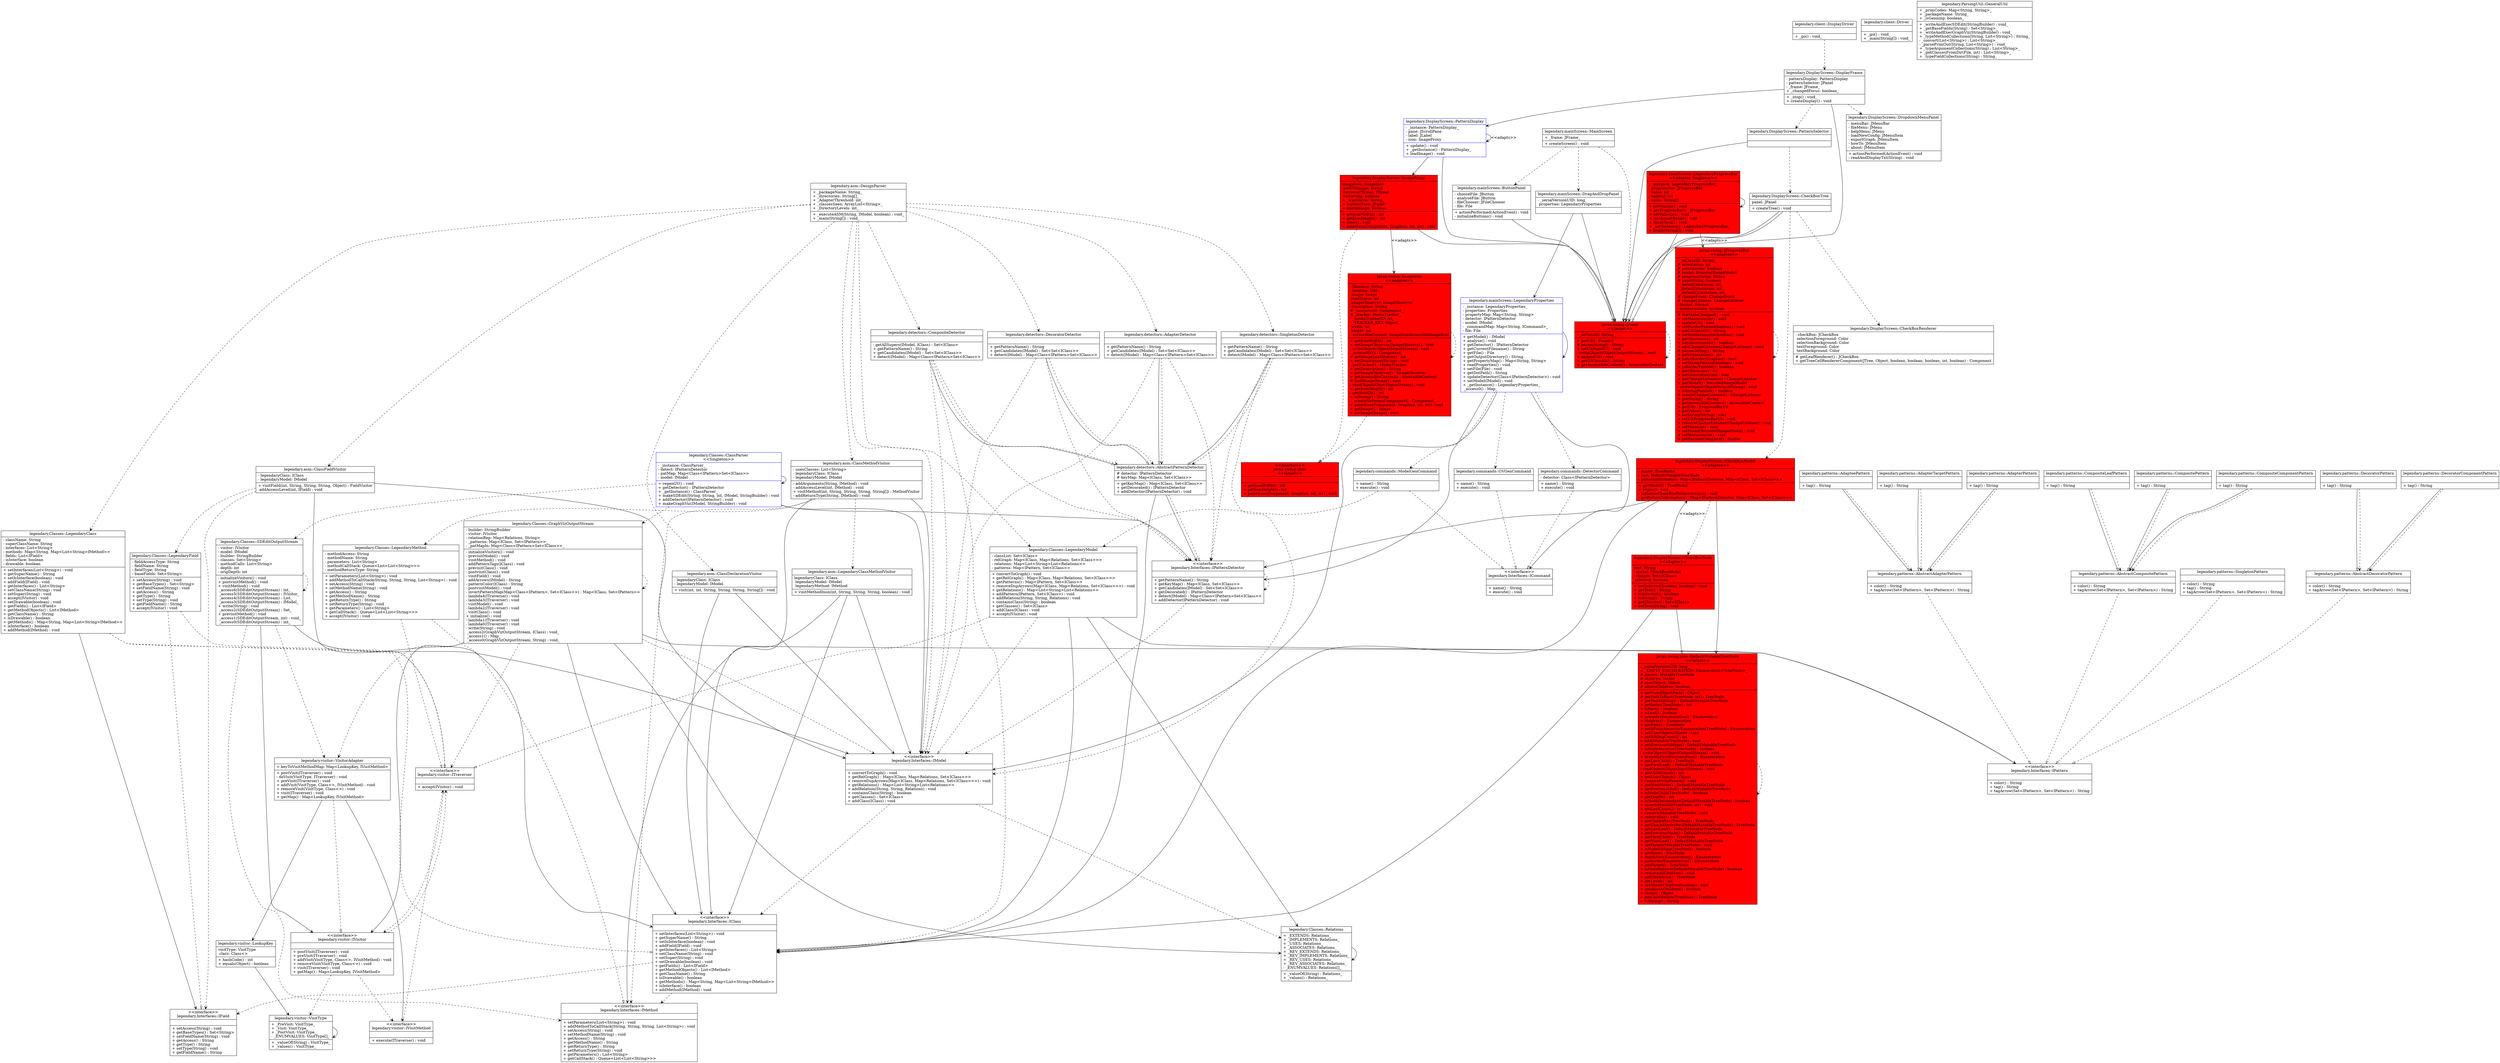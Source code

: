 digraph G{
	node [shape = "record"]
legendaryasmDesignParser [
	label = "{legendary.asm::DesignParser|
	+ _packageName: String_\l
	+ _directories: String[]_\l
	+ _AdapterThreshold: int_\l
	+ _classesSeen: ArrayList\<String\>_\l
	+ _DirectoryLevels: int_\l
	|
	+ _executeASM(String, IModel, boolean) : void_\l
	+ _main(String[]) : void_\l
	}"
	]
legendarypatternsAbstractDecoratorPattern [
	label = "{legendary.patterns::AbstractDecoratorPattern|
	|
	+ color() : String\l
	+ tagArrow(Set\<IPattern\>, Set\<IPattern\>) : String\l
	}"
	]
legendaryvisitorITraverser [
	label = "{\<\<interface\>\>\nlegendary.visitor::ITraverser|
	|
	+ accept(IVisitor) : void\l
	}"
	]
legendaryvisitorITraverser [
	label = "{\<\<interface\>\>\nlegendary.visitor::ITraverser|
	|
	+ accept(IVisitor) : void\l
	}"
	]
legendarydetectorsCompositeDetector [
	label = "{legendary.detectors::CompositeDetector|
	|
	- getAllSupers(IModel, IClass) : Set\<IClass\>\l
	+ getPatternName() : String\l
	+ getCandidates(IModel) : Set\<Set\<IClass\>\>\l
	+ detect(IModel) : Map\<Class\<IPattern\>Set\<IClass\>\>\l
	}"
	]
legendaryClassesLegendaryClass [
	label = "{legendary.Classes::LegendaryClass|
	- className: String\l
	- superClassName: String\l
	- interfaces: List\<String\>\l
	- methods: Map\<String, Map\<List\<String\>IMethod\>\>\l
	- fields: List\<IField\>\l
	- isInterface: boolean\l
	- drawable: boolean\l
	|
	+ setInterfaces(List\<String\>) : void\l
	+ getSuperName() : String\l
	+ setIsInterface(boolean) : void\l
	+ addField(IField) : void\l
	+ getInterfaces() : List\<String\>\l
	+ setClassName(String) : void\l
	+ setSuper(String) : void\l
	+ accept(IVisitor) : void\l
	+ setDrawable(boolean) : void\l
	+ getFields() : List\<IField\>\l
	+ getMethodObjects() : List\<IMethod\>\l
	+ getClassName() : String\l
	+ isDrawable() : boolean\l
	+ getMethods() : Map\<String, Map\<List\<String\>IMethod\>\>\l
	+ isInterface() : boolean\l
	+ addMethod(IMethod) : void\l
	}"
	]
legendaryvisitorIVisitor [
	label = "{\<\<interface\>\>\nlegendary.visitor::IVisitor|
	|
	+ postVisit(ITraverser) : void\l
	+ preVisit(ITraverser) : void\l
	+ addVisit(VisitType, Class\<\>, IVisitMethod) : void\l
	+ removeVisit(VisitType, Class\<\>) : void\l
	+ visit(ITraverser) : void\l
	+ getMap() : Map\<LookupKey, IVisitMethod\>\l
	}"
	]
legendaryvisitorITraverser [
	label = "{\<\<interface\>\>\nlegendary.visitor::ITraverser|
	|
	+ accept(IVisitor) : void\l
	}"
	]
legendarypatternsDecoratorPattern [
	label = "{legendary.patterns::DecoratorPattern|
	|
	+ tag() : String\l
	}"
	]
legendaryClassesGraphVizOutputStream [
	label = "{legendary.Classes::GraphVizOutputStream|
	- builder: StringBuilder\l
	- visitor: IVisitor\l
	- relationRep: Map\<Relations, String\>\l
	- _patterns: Map\<IClass, Set\<IPattern\>\>_\l
	- _patMapIn: Map\<Class\<IPattern\>Set\<IClass\>\>_\l
	|
	- initializeVisitors() : void\l
	- previsitModel() : void\l
	- visitMethod() : void\l
	- addPatternTags(IClass) : void\l
	- previsitClass() : void\l
	- postvisitClass() : void\l
	- visitField() : void\l
	- addArrows(IModel) : String\l
	- patternColor(IClass) : String\l
	- postvisitModel() : void\l
	- invertPatternMap(Map\<Class\<IPattern\>, Set\<IClass\>\>) : Map\<IClass, Set\<IPattern\>\>\l
	- lambda4(ITraverser) : void\l
	- lambda3(ITraverser) : void\l
	- visitModel() : void\l
	- lambda2(ITraverser) : void\l
	- visitClass() : void\l
	+ initialize() : void\l
	- lambda1(ITraverser) : void\l
	- lambda0(ITraverser) : void\l
	- write(String) : void\l
	 _access2(GraphVizOutputStream, IClass) : void_\l
	 _access1() : Map_\l
	 _access0(GraphVizOutputStream, String) : void_\l
	}"
	]
legendarypatternsAdapterTargetPattern [
	label = "{legendary.patterns::AdapterTargetPattern|
	|
	+ tag() : String\l
	}"
	]
legendaryInterfacesIMethod [
	label = "{\<\<interface\>\>\nlegendary.Interfaces::IMethod|
	|
	+ setParameters(List\<String\>) : void\l
	+ addMethodToCallStack(String, String, String, List\<String\>) : void\l
	+ setAccess(String) : void\l
	+ setMethodName(String) : void\l
	+ getAccess() : String\l
	+ getMethodName() : String\l
	+ getReturnType() : String\l
	+ setReturnType(String) : void\l
	+ getParameters() : List\<String\>\l
	+ getCallStack() : Queue\<List\<List\<String\>\>\>\l
	}"
	]
javaxswingImageIcon [
	label = "{javax.swing::ImageIcon\n\<\<adaptee\>\>|
	- filename: String\l
	- location: URL\l
	 image: Image\l
	 loadStatus: int\l
	 imageObserver: ImageObserver\l
	 description: String\l
	# _component: Component_\l
	# _tracker: MediaTracker_\l
	- _mediaTrackerID: int_\l
	- _TRACKER_KEY: Object_\l
	 width: int\l
	 height: int\l
	- accessibleContext: ImageIconAccessibleImageIcon\l
	|
	+ getIconWidth() : int\l
	+ setImageObserver(ImageObserver) : void\l
	- writeObject(ObjectOutputStream) : void\l
	 _access000() : Component_\l
	+ getImageLoadStatus() : int\l
	+ setDescription(String) : void\l
	- getTracker() : MediaTracker\l
	+ getDescription() : String\l
	+ getImageObserver() : ImageObserver\l
	+ getAccessibleContext() : AccessibleContext\l
	# loadImage(Image) : void\l
	- readObject(ObjectInputStream) : void\l
	+ getIconHeight() : int\l
	- getNextID() : int\l
	+ toString() : String\l
	- _createNoPermsComponent() : Component_\l
	+ paintIcon(Component, Graphics, int, int) : void\l
	+ getImage() : Image\l
	+ setImage(Image) : void\l
	}"
	style = "filled"
fillcolor = "red"]
legendaryInterfacesICommand [
	label = "{\<\<interface\>\>\nlegendary.Interfaces::ICommand|
	|
	+ name() : String\l
	+ execute() : void\l
	}"
	]
legendarydetectorsAbstractPatternDetector [
	label = "{legendary.detectors::AbstractPatternDetector|
	# detector: IPatternDetector\l
	# keyMap: Map\<IClass, Set\<IClass\>\>\l
	|
	+ getKeyMap() : Map\<IClass, Set\<IClass\>\>\l
	+ getDecorated() : IPatternDetector\l
	+ addDetector(IPatternDetector) : void\l
	}"
	]
legendaryInterfacesICommand [
	label = "{\<\<interface\>\>\nlegendary.Interfaces::ICommand|
	|
	+ name() : String\l
	+ execute() : void\l
	}"
	]
legendarycommandsGVGenCommand [
	label = "{legendary.commands::GVGenCommand|
	|
	+ name() : String\l
	+ execute() : void\l
	}"
	]
legendaryasmClassFieldVisitor [
	label = "{legendary.asm::ClassFieldVisitor|
	- legendaryClass: IClass\l
	- legendaryModel: IModel\l
	|
	+ visitField(int, String, String, String, Object) : FieldVisitor\l
	 addAccessLevel(int, IField) : void\l
	}"
	]
legendaryInterfacesIModel [
	label = "{\<\<interface\>\>\nlegendary.Interfaces::IModel|
	|
	+ convertToGraph() : void\l
	+ getRelGraph() : Map\<IClass, Map\<Relations, Set\<IClass\>\>\>\l
	+ removeDupArrows(Map\<IClass, Map\<Relations, Set\<IClass\>\>\>) : void\l
	+ getRelations() : Map\<List\<String\>List\<Relations\>\>\l
	+ addRelation(String, String, Relations) : void\l
	+ containsClass(String) : boolean\l
	+ getClasses() : Set\<IClass\>\l
	+ addClass(IClass) : void\l
	}"
	]
legendaryvisitorIVisitor [
	label = "{\<\<interface\>\>\nlegendary.visitor::IVisitor|
	|
	+ postVisit(ITraverser) : void\l
	+ preVisit(ITraverser) : void\l
	+ addVisit(VisitType, Class\<\>, IVisitMethod) : void\l
	+ removeVisit(VisitType, Class\<\>) : void\l
	+ visit(ITraverser) : void\l
	+ getMap() : Map\<LookupKey, IVisitMethod\>\l
	}"
	]
legendaryDisplayScreenPatternDisplay [
	label = "{legendary.DisplayScreen::PatternDisplay\n\<\<Singleton, adapter, adaptee\>\>|
	- _instance: PatternDisplay_\l
	- pane: JScrollPane\l
	- label: JLabel\l
	- icon: ImageProxy\l
	|
	+ update() : void\l
	+ _getInstance() : PatternDisplay_\l
	+ loadImage() : void\l
	}"
	color = blue]
legendaryClassesLegendaryModel [
	label = "{legendary.Classes::LegendaryModel|
	- classList: Set\<IClass\>\l
	- relGraph: Map\<IClass, Map\<Relations, Set\<IClass\>\>\>\l
	- relations: Map\<List\<String\>List\<Relations\>\>\l
	- patterns: Map\<IPattern, Set\<IClass\>\>\l
	|
	+ convertToGraph() : void\l
	+ getRelGraph() : Map\<IClass, Map\<Relations, Set\<IClass\>\>\>\l
	+ getPatterns() : Map\<IPattern, Set\<IClass\>\>\l
	+ removeDupArrows(Map\<IClass, Map\<Relations, Set\<IClass\>\>\>) : void\l
	+ getRelations() : Map\<List\<String\>List\<Relations\>\>\l
	+ addPattern(IPattern, Set\<IClass\>) : void\l
	+ addRelation(String, String, Relations) : void\l
	+ containsClass(String) : boolean\l
	+ getClasses() : Set\<IClass\>\l
	+ addClass(IClass) : void\l
	+ accept(IVisitor) : void\l
	}"
	]
legendaryvisitorIVisitMethod [
	label = "{\<\<interface\>\>\nlegendary.visitor::IVisitMethod|
	|
	+ execute(ITraverser) : void\l
	}"
	]
legendaryInterfacesIPatternDetector [
	label = "{\<\<interface\>\>\nlegendary.Interfaces::IPatternDetector|
	|
	+ getPatternName() : String\l
	+ getKeyMap() : Map\<IClass, Set\<IClass\>\>\l
	+ getCandidates(IModel) : Set\<Set\<IClass\>\>\l
	+ getDecorated() : IPatternDetector\l
	+ detect(IModel) : Map\<Class\<IPattern\>Set\<IClass\>\>\l
	+ addDetector(IPatternDetector) : void\l
	}"
	]
legendaryDisplayScreenPatternSelector [
	label = "{legendary.DisplayScreen::PatternSelector|
	|
	}"
	]
legendarycommandsModelGenCommand [
	label = "{legendary.commands::ModelGenCommand|
	|
	+ name() : String\l
	+ execute() : void\l
	}"
	]
legendaryInterfacesIPattern [
	label = "{\<\<interface\>\>\nlegendary.Interfaces::IPattern|
	|
	+ color() : String\l
	+ tag() : String\l
	+ tagArrow(Set\<IPattern\>, Set\<IPattern\>) : String\l
	}"
	]
legendaryasmClassMethodVisitor [
	label = "{legendary.asm::ClassMethodVisitor|
	- usesClasses: List\<String\>\l
	- legendaryClass: IClass\l
	- legendaryModel: IModel\l
	|
	- addArguments(String, IMethod) : void\l
	- addAccessLevel(int, IMethod) : void\l
	+ visitMethod(int, String, String, String, String[]) : MethodVisitor\l
	- addReturnType(String, IMethod) : void\l
	}"
	]
legendarymainScreenButtonPanel [
	label = "{legendary.mainScreen::ButtonPanel|
	- chooseFile: JButton\l
	- analyseFile: JButton\l
	- fileChooser: JFileChooser\l
	- file: File\l
	|
	+ actionPerformed(ActionEvent) : void\l
	- initializeButtons() : void\l
	}"
	]
legendaryDisplayScreenDropdownMenuPanel [
	label = "{legendary.DisplayScreen::DropdownMenuPanel|
	- menuBar: JMenuBar\l
	- fileMenu: JMenu\l
	- helpMenu: JMenu\l
	- loadNewConfig: JMenuItem\l
	- exportGraph: JMenuItem\l
	- howTo: JMenuItem\l
	- about: JMenuItem\l
	|
	+ actionPerformed(ActionEvent) : void\l
	- readAndDisplayTxt(String) : void\l
	}"
	]
legendarymainScreenLegendaryProgressBar [
	label = "{legendary.mainScreen::LegendaryProgressBar\n\<\<adapter, Singleton\>\>|
	- _instance: LegendaryProgressBar_\l
	- progressBar: JProgressBar\l
	- value: int\l
	- taskInd: int\l
	- tasks: String[]\l
	|
	+ setMax(int) : void\l
	+ getProgressBar() : JProgressBar\l
	+ setValue(int) : void\l
	+ incrementBy(int) : void\l
	+ finishTask() : void\l
	+ _getInstance() : LegendaryProgressBar_\l
	+ begin(String[]) : void\l
	}"
	style = "filled"
fillcolor = "red"]
javaxswingJPanel [
	label = "{javax.swing::JPanel\n\<\<target\>\>|
	- _uiClassID: String_\l
	|
	+ getUI() : PanelUI\l
	# paramString() : String\l
	+ setUI(PanelUI) : void\l
	- writeObject(ObjectOutputStream) : void\l
	+ updateUI() : void\l
	+ getUIClassID() : String\l
	+ getAccessibleContext() : AccessibleContext\l
	}"
	style = "filled"
fillcolor = "red"]
legendaryInterfacesICommand [
	label = "{\<\<interface\>\>\nlegendary.Interfaces::ICommand|
	|
	+ name() : String\l
	+ execute() : void\l
	}"
	]
legendaryInterfacesIPattern [
	label = "{\<\<interface\>\>\nlegendary.Interfaces::IPattern|
	|
	+ color() : String\l
	+ tag() : String\l
	+ tagArrow(Set\<IPattern\>, Set\<IPattern\>) : String\l
	}"
	]
legendarypatternsSingletonPattern [
	label = "{legendary.patterns::SingletonPattern|
	|
	+ color() : String\l
	+ tag() : String\l
	+ tagArrow(Set\<IPattern\>, Set\<IPattern\>) : String\l
	}"
	]
legendarypatternsAdapterPattern [
	label = "{legendary.patterns::AdapterPattern|
	|
	+ tag() : String\l
	}"
	]
legendaryInterfacesIPattern [
	label = "{\<\<interface\>\>\nlegendary.Interfaces::IPattern|
	|
	+ color() : String\l
	+ tag() : String\l
	+ tagArrow(Set\<IPattern\>, Set\<IPattern\>) : String\l
	}"
	]
legendarypatternsCompositePattern [
	label = "{legendary.patterns::CompositePattern|
	|
	+ tag() : String\l
	}"
	]
legendarymainScreenLegendaryProperties [
	label = "{legendary.mainScreen::LegendaryProperties\n\<\<Singleton\>\>|
	- _instance: LegendaryProperties_\l
	- properties: Properties\l
	- propertyMap: Map\<String, String\>\l
	- detector: IPatternDetector\l
	- model: IModel\l
	- _commandMap: Map\<String, ICommand\>_\l
	- file: File\l
	|
	+ getModel() : IModel\l
	+ analyse() : void\l
	+ getDetector() : IPatternDetector\l
	+ getCurrentFilename() : String\l
	+ getFile() : File\l
	+ getOutputDirectory() : String\l
	+ getPropertyMap() : Map\<String, String\>\l
	+ readProperties() : void\l
	+ setFile(File) : void\l
	+ getDotPath() : String\l
	+ updateDetector(Class\<IPatternDetector\>) : void\l
	+ setModel(IModel) : void\l
	+ _getInstance() : LegendaryProperties_\l
	 _access0() : Map_\l
	}"
	color = blue]
javaxswingIcon [
	label = "{\<\<interface\>\>\njavax.swing::Icon\n\<\<target\>\>|
	|
	+ getIconWidth() : int\l
	+ getIconHeight() : int\l
	+ paintIcon(Component, Graphics, int, int) : void\l
	}"
	style = "filled"
fillcolor = "red"]
legendaryasmLegendaryClassMethodVisitor [
	label = "{legendary.asm::LegendaryClassMethodVisitor|
	 legendaryClass: IClass\l
	 legendaryModel: IModel\l
	 legendaryMethod: IMethod\l
	|
	+ visitMethodInsn(int, String, String, String, boolean) : void\l
	}"
	]
legendarymainScreenDragAndDropPanel [
	label = "{legendary.mainScreen::DragAndDropPanel|
	- _serialVersionUID: long_\l
	 properties: LegendaryProperties\l
	|
	}"
	]
legendaryasmClassDeclarationVisitor [
	label = "{legendary.asm::ClassDeclarationVisitor|
	- legendaryClass: IClass\l
	- legendaryModel: IModel\l
	|
	+ visit(int, int, String, String, String, String[]) : void\l
	}"
	]
legendaryDisplayScreenCheckBoxRenderer [
	label = "{legendary.DisplayScreen::CheckBoxRenderer|
	- checkBox: JCheckBox\l
	 selectionForeground: Color\l
	 selectionBackground: Color\l
	 textForeground: Color\l
	 textBackground: Color\l
	|
	# getLeafRenderer() : JCheckBox\l
	+ getTreeCellRendererComponent(JTree, Object, boolean, boolean, boolean, int, boolean) : Component\l
	}"
	]
legendarymainScreenMainScreen [
	label = "{legendary.mainScreen::MainScreen|
	+ _frame: JFrame_\l
	|
	+ createScreen() : void\l
	}"
	]
legendarycommandsDetectorCommand [
	label = "{legendary.commands::DetectorCommand|
	- detector: Class\<IPatternDetector\>\l
	|
	+ name() : String\l
	+ execute() : void\l
	}"
	]
legendaryInterfacesIMethod [
	label = "{\<\<interface\>\>\nlegendary.Interfaces::IMethod|
	|
	+ setParameters(List\<String\>) : void\l
	+ addMethodToCallStack(String, String, String, List\<String\>) : void\l
	+ setAccess(String) : void\l
	+ setMethodName(String) : void\l
	+ getAccess() : String\l
	+ getMethodName() : String\l
	+ getReturnType() : String\l
	+ setReturnType(String) : void\l
	+ getParameters() : List\<String\>\l
	+ getCallStack() : Queue\<List\<List\<String\>\>\>\l
	}"
	]
legendaryInterfacesIModel [
	label = "{\<\<interface\>\>\nlegendary.Interfaces::IModel|
	|
	+ convertToGraph() : void\l
	+ getRelGraph() : Map\<IClass, Map\<Relations, Set\<IClass\>\>\>\l
	+ removeDupArrows(Map\<IClass, Map\<Relations, Set\<IClass\>\>\>) : void\l
	+ getRelations() : Map\<List\<String\>List\<Relations\>\>\l
	+ addRelation(String, String, Relations) : void\l
	+ containsClass(String) : boolean\l
	+ getClasses() : Set\<IClass\>\l
	+ addClass(IClass) : void\l
	}"
	]
legendaryvisitorLookupKey [
	label = "{legendary.visitor::LookupKey|
	 visitType: VisitType\l
	 clazz: Class\<\>\l
	|
	+ hashCode() : int\l
	+ equals(Object) : boolean\l
	}"
	]
legendaryInterfacesIMethod [
	label = "{\<\<interface\>\>\nlegendary.Interfaces::IMethod|
	|
	+ setParameters(List\<String\>) : void\l
	+ addMethodToCallStack(String, String, String, List\<String\>) : void\l
	+ setAccess(String) : void\l
	+ setMethodName(String) : void\l
	+ getAccess() : String\l
	+ getMethodName() : String\l
	+ getReturnType() : String\l
	+ setReturnType(String) : void\l
	+ getParameters() : List\<String\>\l
	+ getCallStack() : Queue\<List\<List\<String\>\>\>\l
	}"
	]
legendarypatternsCompositeComponentPattern [
	label = "{legendary.patterns::CompositeComponentPattern|
	|
	+ tag() : String\l
	}"
	]
legendaryClassesRelations [
	label = "{legendary.Classes::Relations|
	+ _EXTENDS: Relations_\l
	+ _IMPLEMENTS: Relations_\l
	+ _USES: Relations_\l
	+ _ASSOCIATES: Relations_\l
	+ _REV_EXTENDS: Relations_\l
	+ _REV_IMPLEMENTS: Relations_\l
	+ _REV_USES: Relations_\l
	+ _REV_ASSOCIATES: Relations_\l
	- _ENUMVALUES: Relations[]_\l
	|
	+ _valueOf(String) : Relations_\l
	+ _values() : Relations_\l
	}"
	]
legendaryvisitorIVisitor [
	label = "{\<\<interface\>\>\nlegendary.visitor::IVisitor|
	|
	+ postVisit(ITraverser) : void\l
	+ preVisit(ITraverser) : void\l
	+ addVisit(VisitType, Class\<\>, IVisitMethod) : void\l
	+ removeVisit(VisitType, Class\<\>) : void\l
	+ visit(ITraverser) : void\l
	+ getMap() : Map\<LookupKey, IVisitMethod\>\l
	}"
	]
legendaryInterfacesIModel [
	label = "{\<\<interface\>\>\nlegendary.Interfaces::IModel|
	|
	+ convertToGraph() : void\l
	+ getRelGraph() : Map\<IClass, Map\<Relations, Set\<IClass\>\>\>\l
	+ removeDupArrows(Map\<IClass, Map\<Relations, Set\<IClass\>\>\>) : void\l
	+ getRelations() : Map\<List\<String\>List\<Relations\>\>\l
	+ addRelation(String, String, Relations) : void\l
	+ containsClass(String) : boolean\l
	+ getClasses() : Set\<IClass\>\l
	+ addClass(IClass) : void\l
	}"
	]
legendaryvisitorVisitorAdapter [
	label = "{legendary.visitor::VisitorAdapter|
	+ keyToVisitMethodMap: Map\<LookupKey, IVisitMethod\>\l
	|
	+ postVisit(ITraverser) : void\l
	- doVisit(VisitType, ITraverser) : void\l
	+ preVisit(ITraverser) : void\l
	+ addVisit(VisitType, Class\<\>, IVisitMethod) : void\l
	+ removeVisit(VisitType, Class\<\>) : void\l
	+ visit(ITraverser) : void\l
	+ getMap() : Map\<LookupKey, IVisitMethod\>\l
	}"
	]
legendarypatternsAbstractAdapterPattern [
	label = "{legendary.patterns::AbstractAdapterPattern|
	|
	+ color() : String\l
	+ tagArrow(Set\<IPattern\>, Set\<IPattern\>) : String\l
	}"
	]
legendaryInterfacesIPattern [
	label = "{\<\<interface\>\>\nlegendary.Interfaces::IPattern|
	|
	+ color() : String\l
	+ tag() : String\l
	+ tagArrow(Set\<IPattern\>, Set\<IPattern\>) : String\l
	}"
	]
legendaryClassesSDEditOutputStream [
	label = "{legendary.Classes::SDEditOutputStream|
	- visitor: IVisitor\l
	- model: IModel\l
	- builder: StringBuilder\l
	- classes: Set\<String\>\l
	- methodCalls: List\<String\>\l
	- depth: int\l
	- origDepth: int\l
	|
	- initializeVisitors() : void\l
	+ postvisitMethod() : void\l
	+ visitMethod() : void\l
	 _access6(SDEditOutputStream) : int_\l
	 _access5(SDEditOutputStream) : IVisitor_\l
	 _access4(SDEditOutputStream) : List_\l
	 _access3(SDEditOutputStream) : IModel_\l
	+ write(String) : void\l
	 _access2(SDEditOutputStream) : Set_\l
	+ previsitMethod() : void\l
	 _access1(SDEditOutputStream, int) : void_\l
	 _access0(SDEditOutputStream) : int_\l
	}"
	]
legendarydetectorsSingletonDetector [
	label = "{legendary.detectors::SingletonDetector|
	|
	+ getPatternName() : String\l
	+ getCandidates(IModel) : Set\<Set\<IClass\>\>\l
	+ detect(IModel) : Map\<Class\<IPattern\>Set\<IClass\>\>\l
	}"
	]
legendaryDisplayScreenCheckBoxNode [
	label = "{legendary.DisplayScreen::CheckBoxNode\n\<\<adapter\>\>|
	 text: String\l
	- model: CheckBoxModel\l
	- classes: Set\<IClass\>\l
	 selected: boolean\l
	|
	+ setSelected(boolean, boolean) : void\l
	+ getText() : String\l
	+ isSelected() : boolean\l
	+ toString() : String\l
	+ getClasses() : Set\<IClass\>\l
	+ setText(String) : void\l
	}"
	style = "filled"
fillcolor = "red"]
legendarypatternsDecoratorComponentPattern [
	label = "{legendary.patterns::DecoratorComponentPattern|
	|
	+ tag() : String\l
	}"
	]
legendaryDisplayScreenCheckBoxModel [
	label = "{legendary.DisplayScreen::CheckBoxModel\n\<\<adaptee\>\>|
	- model: TreeModel\l
	- root: DefaultMutableTreeNode\l
	- patternInformation: Map\<IPatternDetector, Map\<IClass, Set\<IClass\>\>\>\l
	|
	+ getModel() : TreeModel\l
	+ regen() : void\l
	- initializeCheckBoxPatternArrays() : void\l
	- getPatternInformation() : Map\<IPatternDetector, Map\<IClass, Set\<IClass\>\>\>\l
	}"
	style = "filled"
fillcolor = "red"]
legendaryClassesLegendaryField [
	label = "{legendary.Classes::LegendaryField|
	- fieldAccessType: String\l
	- fieldName: String\l
	- fieldType: String\l
	- baseFields: Set\<String\>\l
	|
	+ setAccess(String) : void\l
	+ getBaseTypes() : Set\<String\>\l
	+ setFieldName(String) : void\l
	+ getAccess() : String\l
	+ getType() : String\l
	+ setType(String) : void\l
	+ getFieldName() : String\l
	+ accept(IVisitor) : void\l
	}"
	]
legendaryInterfacesIClass [
	label = "{\<\<interface\>\>\nlegendary.Interfaces::IClass|
	|
	+ setInterfaces(List\<String\>) : void\l
	+ getSuperName() : String\l
	+ setIsInterface(boolean) : void\l
	+ addField(IField) : void\l
	+ getInterfaces() : List\<String\>\l
	+ setClassName(String) : void\l
	+ setSuper(String) : void\l
	+ setDrawable(boolean) : void\l
	+ getFields() : List\<IField\>\l
	+ getMethodObjects() : List\<IMethod\>\l
	+ getClassName() : String\l
	+ isDrawable() : boolean\l
	+ getMethods() : Map\<String, Map\<List\<String\>IMethod\>\>\l
	+ isInterface() : boolean\l
	+ addMethod(IMethod) : void\l
	}"
	]
legendaryClassesLegendaryMethod [
	label = "{legendary.Classes::LegendaryMethod|
	- methodAccess: String\l
	- methodName: String\l
	- parameters: List\<String\>\l
	- methodCallStack: Queue\<List\<List\<String\>\>\>\l
	- methodReturnType: String\l
	|
	+ setParameters(List\<String\>) : void\l
	+ addMethodToCallStack(String, String, String, List\<String\>) : void\l
	+ setAccess(String) : void\l
	+ setMethodName(String) : void\l
	+ getAccess() : String\l
	+ getMethodName() : String\l
	+ getReturnType() : String\l
	+ setReturnType(String) : void\l
	+ getParameters() : List\<String\>\l
	+ getCallStack() : Queue\<List\<List\<String\>\>\>\l
	+ accept(IVisitor) : void\l
	}"
	]
legendaryvisitorVisitType [
	label = "{legendary.visitor::VisitType|
	+ _PreVisit: VisitType_\l
	+ _Visit: VisitType_\l
	+ _PostVisit: VisitType_\l
	- _ENUMVALUES: VisitType[]_\l
	|
	+ _valueOf(String) : VisitType_\l
	+ _values() : VisitType_\l
	}"
	]
legendaryDisplayScreenCheckBoxTree [
	label = "{legendary.DisplayScreen::CheckBoxTree|
	 panel: JPanel\l
	|
	+ createTree() : void\l
	}"
	]
legendaryclientDisplayDriver [
	label = "{legendary.client::DisplayDriver|
	|
	+ _go() : void_\l
	}"
	]
javaxswingJProgressBar [
	label = "{javax.swing::JProgressBar\n\<\<adaptee\>\>|
	- _uiClassID: String_\l
	# orientation: int\l
	# paintBorder: boolean\l
	# model: BoundedRangeModel\l
	# progressString: String\l
	# paintString: boolean\l
	- _defaultMinimum: int_\l
	- _defaultMaximum: int_\l
	- _defaultOrientation: int_\l
	# changeEvent: ChangeEvent\l
	# changeListener: ChangeListener\l
	- format: Format\l
	- indeterminate: boolean\l
	|
	# fireStateChanged() : void\l
	+ setMaximum(int) : void\l
	+ updateUI() : void\l
	+ setBorderPainted(boolean) : void\l
	+ getUIClassID() : String\l
	+ setIndeterminate(boolean) : void\l
	+ getMaximum() : int\l
	+ isIndeterminate() : boolean\l
	+ addChangeListener(ChangeListener) : void\l
	# paramString() : String\l
	+ getOrientation() : int\l
	# paintBorder(Graphics) : void\l
	+ setStringPainted(boolean) : void\l
	+ isBorderPainted() : boolean\l
	+ getMinimum() : int\l
	+ setOrientation(int) : void\l
	+ getChangeListeners() : ChangeListener\l
	+ getModel() : BoundedRangeModel\l
	- writeObject(ObjectOutputStream) : void\l
	+ isStringPainted() : boolean\l
	# createChangeListener() : ChangeListener\l
	+ getString() : String\l
	+ getAccessibleContext() : AccessibleContext\l
	+ getUI() : ProgressBarUI\l
	+ getValue() : int\l
	+ setString(String) : void\l
	+ setUI(ProgressBarUI) : void\l
	+ removeChangeListener(ChangeListener) : void\l
	+ setValue(int) : void\l
	+ setModel(BoundedRangeModel) : void\l
	+ setMinimum(int) : void\l
	+ getPercentComplete() : double\l
	}"
	style = "filled"
fillcolor = "red"]
legendaryInterfacesIPatternDetector [
	label = "{\<\<interface\>\>\nlegendary.Interfaces::IPatternDetector|
	|
	+ getPatternName() : String\l
	+ getKeyMap() : Map\<IClass, Set\<IClass\>\>\l
	+ getCandidates(IModel) : Set\<Set\<IClass\>\>\l
	+ getDecorated() : IPatternDetector\l
	+ detect(IModel) : Map\<Class\<IPattern\>Set\<IClass\>\>\l
	+ addDetector(IPatternDetector) : void\l
	}"
	]
legendaryClassesClassParser [
	label = "{legendary.Classes::ClassParser\n\<\<Singleton\>\>|
	- _instance: ClassParser_\l
	- detect: IPatternDetector\l
	- patMap: Map\<Class\<IPattern\>Set\<IClass\>\>\l
	- model: IModel\l
	|
	+ regenGV() : void\l
	+ getDetector() : IPatternDetector\l
	+ _getInstance() : ClassParser_\l
	+ makeSDEdit(String, String, int, IModel, StringBuilder) : void\l
	+ addDetector(IPatternDetector) : void\l
	+ makeGraphViz(IModel, StringBuilder) : void\l
	}"
	color = blue]
legendaryDisplayScreenImageProxy [
	label = "{legendary.DisplayScreen::ImageProxy\n\<\<adapter\>\>|
	 imageIcon: ImageIcon\l
	 pathToImage: String\l
	 retrievalThread: Thread\l
	 retrieving: boolean\l
	+ _waitOnMe: String_\l
	+ contentPane: JPanel\l
	+ checkImage: boolean\l
	|
	+ getIconWidth() : int\l
	+ getIconHeight() : int\l
	+ clear() : void\l
	+ paintIcon(Component, Graphics, int, int) : void\l
	}"
	style = "filled"
fillcolor = "red"]
legendaryvisitorITraverser [
	label = "{\<\<interface\>\>\nlegendary.visitor::ITraverser|
	|
	+ accept(IVisitor) : void\l
	}"
	]
legendaryInterfacesIClass [
	label = "{\<\<interface\>\>\nlegendary.Interfaces::IClass|
	|
	+ setInterfaces(List\<String\>) : void\l
	+ getSuperName() : String\l
	+ setIsInterface(boolean) : void\l
	+ addField(IField) : void\l
	+ getInterfaces() : List\<String\>\l
	+ setClassName(String) : void\l
	+ setSuper(String) : void\l
	+ setDrawable(boolean) : void\l
	+ getFields() : List\<IField\>\l
	+ getMethodObjects() : List\<IMethod\>\l
	+ getClassName() : String\l
	+ isDrawable() : boolean\l
	+ getMethods() : Map\<String, Map\<List\<String\>IMethod\>\>\l
	+ isInterface() : boolean\l
	+ addMethod(IMethod) : void\l
	}"
	]
legendarydetectorsAdapterDetector [
	label = "{legendary.detectors::AdapterDetector|
	|
	+ getPatternName() : String\l
	+ getCandidates(IModel) : Set\<Set\<IClass\>\>\l
	+ detect(IModel) : Map\<Class\<IPattern\>Set\<IClass\>\>\l
	}"
	]
legendaryInterfacesICommand [
	label = "{\<\<interface\>\>\nlegendary.Interfaces::ICommand|
	|
	+ name() : String\l
	+ execute() : void\l
	}"
	]
legendaryDisplayScreenPatternDisplay [
	label = "{legendary.DisplayScreen::PatternDisplay|
	- _instance: PatternDisplay_\l
	- pane: JScrollPane\l
	- label: JLabel\l
	- icon: ImageProxy\l
	|
	+ update() : void\l
	+ _getInstance() : PatternDisplay_\l
	+ loadImage() : void\l
	}"
	]
legendaryInterfacesIField [
	label = "{\<\<interface\>\>\nlegendary.Interfaces::IField|
	|
	+ setAccess(String) : void\l
	+ getBaseTypes() : Set\<String\>\l
	+ setFieldName(String) : void\l
	+ getAccess() : String\l
	+ getType() : String\l
	+ setType(String) : void\l
	+ getFieldName() : String\l
	}"
	]
legendaryvisitorVisitType [
	label = "{legendary.visitor::VisitType|
	+ _PreVisit: VisitType_\l
	+ _Visit: VisitType_\l
	+ _PostVisit: VisitType_\l
	- _ENUMVALUES: VisitType[]_\l
	|
	+ _valueOf(String) : VisitType_\l
	+ _values() : VisitType_\l
	}"
	]
javaxswingtreeDefaultMutableTreeNode [
	label = "{javax.swing.tree::DefaultMutableTreeNode\n\<\<target\>\>|
	- _serialVersionUID: long_\l
	+ _EMPTY_ENUMERATION: Enumeration\<TreeNode\>_\l
	# parent: MutableTreeNode\l
	# children: Vector\l
	# userObject: Object\l
	# allowsChildren: boolean\l
	|
	+ getUserObjectPath() : Object\l
	# getPathToRoot(TreeNode, int) : TreeNode\l
	+ getNextSibling() : DefaultMutableTreeNode\l
	+ getIndex(TreeNode) : int\l
	+ isRoot() : boolean\l
	+ isLeaf() : boolean\l
	+ preorderEnumeration() : Enumeration\l
	+ children() : Enumeration\l
	+ getPath() : TreeNode\l
	+ pathFromAncestorEnumeration(TreeNode) : Enumeration\l
	+ setUserObject(Object) : void\l
	+ getSiblingCount() : int\l
	+ add(MutableTreeNode) : void\l
	+ getPreviousSibling() : DefaultMutableTreeNode\l
	+ isNodeAncestor(TreeNode) : boolean\l
	- writeObject(ObjectOutputStream) : void\l
	+ breadthFirstEnumeration() : Enumeration\l
	+ getLastChild() : TreeNode\l
	+ getFirstLeaf() : DefaultMutableTreeNode\l
	- readObject(ObjectInputStream) : void\l
	+ getChildCount() : int\l
	+ getUserObject() : Object\l
	+ removeFromParent() : void\l
	+ getNextNode() : DefaultMutableTreeNode\l
	+ getPreviousLeaf() : DefaultMutableTreeNode\l
	+ isNodeChild(TreeNode) : boolean\l
	+ getDepth() : int\l
	+ isNodeDescendant(DefaultMutableTreeNode) : boolean\l
	+ insert(MutableTreeNode, int) : void\l
	+ getLeafCount() : int\l
	+ remove(MutableTreeNode) : void\l
	+ remove(int) : void\l
	+ getChildAfter(TreeNode) : TreeNode\l
	+ getSharedAncestor(DefaultMutableTreeNode) : TreeNode\l
	+ getLastLeaf() : DefaultMutableTreeNode\l
	+ getPreviousNode() : DefaultMutableTreeNode\l
	+ getFirstChild() : TreeNode\l
	+ getNextLeaf() : DefaultMutableTreeNode\l
	+ setParent(MutableTreeNode) : void\l
	+ isNodeSibling(TreeNode) : boolean\l
	+ getRoot() : TreeNode\l
	+ depthFirstEnumeration() : Enumeration\l
	+ postorderEnumeration() : Enumeration\l
	+ getParent() : TreeNode\l
	+ isNodeRelated(DefaultMutableTreeNode) : boolean\l
	+ removeAllChildren() : void\l
	+ getChildAt(int) : TreeNode\l
	+ getLevel() : int\l
	+ setAllowsChildren(boolean) : void\l
	+ getAllowsChildren() : boolean\l
	+ clone() : Object\l
	+ getChildBefore(TreeNode) : TreeNode\l
	+ toString() : String\l
	}"
	style = "filled"
fillcolor = "red"]
legendarypatternsAbstractCompositePattern [
	label = "{legendary.patterns::AbstractCompositePattern|
	|
	+ color() : String\l
	+ tagArrow(Set\<IPattern\>, Set\<IPattern\>) : String\l
	}"
	]
legendaryInterfacesIPatternDetector [
	label = "{\<\<interface\>\>\nlegendary.Interfaces::IPatternDetector|
	|
	+ getPatternName() : String\l
	+ getKeyMap() : Map\<IClass, Set\<IClass\>\>\l
	+ getCandidates(IModel) : Set\<Set\<IClass\>\>\l
	+ getDecorated() : IPatternDetector\l
	+ detect(IModel) : Map\<Class\<IPattern\>Set\<IClass\>\>\l
	+ addDetector(IPatternDetector) : void\l
	}"
	]
legendaryclientDriver [
	label = "{legendary.client::Driver|
	|
	+ _go() : void_\l
	+ _main(String[]) : void_\l
	}"
	]
legendaryDisplayScreenImageProxy [
	label = "{legendary.DisplayScreen::ImageProxy|
	 imageIcon: ImageIcon\l
	 pathToImage: String\l
	 retrievalThread: Thread\l
	 retrieving: boolean\l
	+ _waitOnMe: String_\l
	+ contentPane: JPanel\l
	+ checkImage: boolean\l
	|
	+ getIconWidth() : int\l
	+ getIconHeight() : int\l
	+ clear() : void\l
	+ paintIcon(Component, Graphics, int, int) : void\l
	}"
	]
legendaryvisitorITraverser [
	label = "{\<\<interface\>\>\nlegendary.visitor::ITraverser|
	|
	+ accept(IVisitor) : void\l
	}"
	]
legendaryDisplayScreenDisplayFrame [
	label = "{legendary.DisplayScreen::DisplayFrame|
	- patternDisplay: PatternDisplay\l
	- patternSelector: JPanel\l
	- _frame: JFrame_\l
	+ _changedFocus: boolean_\l
	|
	+ _stop() : void_\l
	+ createDisplay() : void\l
	}"
	]
legendarydetectorsDecoratorDetector [
	label = "{legendary.detectors::DecoratorDetector|
	|
	+ getPatternName() : String\l
	+ getCandidates(IModel) : Set\<Set\<IClass\>\>\l
	+ detect(IModel) : Map\<Class\<IPattern\>Set\<IClass\>\>\l
	}"
	]
legendaryInterfacesIField [
	label = "{\<\<interface\>\>\nlegendary.Interfaces::IField|
	|
	+ setAccess(String) : void\l
	+ getBaseTypes() : Set\<String\>\l
	+ setFieldName(String) : void\l
	+ getAccess() : String\l
	+ getType() : String\l
	+ setType(String) : void\l
	+ getFieldName() : String\l
	}"
	]
legendaryParsingUtilGeneralUtil [
	label = "{legendary.ParsingUtil::GeneralUtil|
	+ _primCodes: Map\<String, String\>_\l
	+ _packageName: String_\l
	+ _isGenning: boolean_\l
	|
	+ _writeAndExecSDEdit(StringBuilder) : void_\l
	+ _getBaseFields(String) : Set\<String\>_\l
	+ _writeAndExecGraphViz(StringBuilder) : void_\l
	+ _typeMethodCollections(String, List\<String\>) : String_\l
	- _convert(List\<String\>) : List\<String\>_\l
	- _parsePrimOut(String, List\<String\>) : void_\l
	+ _typeArgumentCollections(String) : List\<String\>_\l
	+ _getClassesFromDir(File, int) : List\<String\>_\l
	+ _typeFieldCollections(String) : String_\l
	}"
	]
legendarymainScreenLegendaryProperties [
	label = "{legendary.mainScreen::LegendaryProperties|
	- _instance: LegendaryProperties_\l
	- properties: Properties\l
	- propertyMap: Map\<String, String\>\l
	- detector: IPatternDetector\l
	- model: IModel\l
	- _commandMap: Map\<String, ICommand\>_\l
	- file: File\l
	|
	+ getModel() : IModel\l
	+ analyse() : void\l
	+ getDetector() : IPatternDetector\l
	+ getCurrentFilename() : String\l
	+ getFile() : File\l
	+ getOutputDirectory() : String\l
	+ getPropertyMap() : Map\<String, String\>\l
	+ readProperties() : void\l
	+ setFile(File) : void\l
	+ getDotPath() : String\l
	+ updateDetector(Class\<IPatternDetector\>) : void\l
	+ setModel(IModel) : void\l
	+ _getInstance() : LegendaryProperties_\l
	 _access0() : Map_\l
	}"
	]
legendaryInterfacesIClass [
	label = "{\<\<interface\>\>\nlegendary.Interfaces::IClass|
	|
	+ setInterfaces(List\<String\>) : void\l
	+ getSuperName() : String\l
	+ setIsInterface(boolean) : void\l
	+ addField(IField) : void\l
	+ getInterfaces() : List\<String\>\l
	+ setClassName(String) : void\l
	+ setSuper(String) : void\l
	+ setDrawable(boolean) : void\l
	+ getFields() : List\<IField\>\l
	+ getMethodObjects() : List\<IMethod\>\l
	+ getClassName() : String\l
	+ isDrawable() : boolean\l
	+ getMethods() : Map\<String, Map\<List\<String\>IMethod\>\>\l
	+ isInterface() : boolean\l
	+ addMethod(IMethod) : void\l
	}"
	]
legendarypatternsAdapteePattern [
	label = "{legendary.patterns::AdapteePattern|
	|
	+ tag() : String\l
	}"
	]
legendarypatternsCompositeLeafPattern [
	label = "{legendary.patterns::CompositeLeafPattern|
	|
	+ tag() : String\l
	}"
	]
legendaryInterfacesIPattern [
	label = "{\<\<interface\>\>\nlegendary.Interfaces::IPattern|
	|
	+ color() : String\l
	+ tag() : String\l
	+ tagArrow(Set\<IPattern\>, Set\<IPattern\>) : String\l
	}"
	]
	edge [style = "dashed"] [arrowhead = "open"]
	[label = ""]legendaryasmDesignParser->legendaryasmClassFieldVisitor
	edge [style = "dashed"] [arrowhead = "open"]
	[label = ""]legendaryasmDesignParser->legendarydetectorsDecoratorDetector
	edge [style = "dashed"] [arrowhead = "open"]
	[label = ""]legendaryasmDesignParser->legendaryClassesLegendaryModel
	edge [style = "dashed"] [arrowhead = "open"]
	[label = ""]legendaryasmDesignParser->legendaryInterfacesIModel
	edge [style = "dashed"] [arrowhead = "open"]
	[label = ""]legendaryasmDesignParser->legendaryasmClassMethodVisitor
	edge [style = "dashed"] [arrowhead = "open"]
	[label = ""]legendaryasmDesignParser->legendarydetectorsCompositeDetector
	edge [style = "dashed"] [arrowhead = "open"]
	[label = ""]legendaryasmDesignParser->legendaryClassesLegendaryClass
	edge [style = "dashed"] [arrowhead = "open"]
	[label = ""]legendaryasmDesignParser->legendaryasmClassDeclarationVisitor
	edge [style = "dashed"] [arrowhead = "open"]
	[label = ""]legendaryasmDesignParser->legendarydetectorsAdapterDetector
	edge [style = "dashed"] [arrowhead = "open"]
	[label = ""]legendaryasmDesignParser->legendarydetectorsSingletonDetector
	edge [style = "dashed"] [arrowhead = "empty"]
	[label = ""]legendarypatternsAbstractDecoratorPattern->legendaryInterfacesIPattern
	edge [style = "dashed"] [arrowhead = "open"]
	[label = ""]legendaryvisitorITraverser->legendaryvisitorIVisitor
	edge [style = "solid"] [arrowhead = "empty"]
	[label = ""]legendarydetectorsCompositeDetector->legendarydetectorsAbstractPatternDetector
	edge [style = "dashed"] [arrowhead = "open"]
	[label = ""]legendarydetectorsCompositeDetector->legendaryInterfacesIPatternDetector
	edge [style = "dashed"] [arrowhead = "open"]
	[label = ""]legendarydetectorsCompositeDetector->legendaryInterfacesIModel
	edge [style = "dashed"] [arrowhead = "open"]
	[label = ""]legendarydetectorsCompositeDetector->legendaryInterfacesIClass
	edge [style = "dashed"] [arrowhead = "open"]
	[label = ""]legendarydetectorsCompositeDetector->legendarydetectorsAbstractPatternDetector
	edge [style = "solid"] [arrowhead = "open"]
	[label = ""]legendaryClassesLegendaryClass->legendaryInterfacesIField
	edge [style = "dashed"] [arrowhead = "empty"]
	[label = ""]legendaryClassesLegendaryClass->legendaryvisitorITraverser
	edge [style = "dashed"] [arrowhead = "empty"]
	[label = ""]legendaryClassesLegendaryClass->legendaryInterfacesIClass
	edge [style = "dashed"] [arrowhead = "open"]
	[label = ""]legendaryvisitorIVisitor->legendaryvisitorITraverser
	edge [style = "dashed"] [arrowhead = "open"]
	[label = ""]legendaryvisitorIVisitor->legendaryvisitorVisitType
	edge [style = "dashed"] [arrowhead = "open"]
	[label = ""]legendaryvisitorIVisitor->legendaryvisitorIVisitMethod
	edge [style = "solid"] [arrowhead = "empty"]
	[label = ""]legendarypatternsDecoratorPattern->legendarypatternsAbstractDecoratorPattern
	edge [style = "dashed"] [arrowhead = "open"]
	[label = ""]legendarypatternsDecoratorPattern->legendarypatternsAbstractDecoratorPattern
	edge [style = "solid"] [arrowhead = "open"]
	[label = ""]legendaryClassesGraphVizOutputStream->legendaryInterfacesIPattern
	edge [style = "solid"] [arrowhead = "open"]
	[label = ""]legendaryClassesGraphVizOutputStream->legendaryvisitorIVisitor
	edge [style = "solid"] [arrowhead = "open"]
	[label = ""]legendaryClassesGraphVizOutputStream->legendaryInterfacesIClass
	edge [style = "solid"] [arrowhead = "open"]
	[label = ""]legendaryClassesGraphVizOutputStream->legendaryClassesRelations
	edge [style = "dashed"] [arrowhead = "open"]
	[label = ""]legendaryClassesGraphVizOutputStream->legendaryvisitorITraverser
	edge [style = "dashed"] [arrowhead = "open"]
	[label = ""]legendaryClassesGraphVizOutputStream->legendaryInterfacesIModel
	edge [style = "dashed"] [arrowhead = "open"]
	[label = ""]legendaryClassesGraphVizOutputStream->legendaryvisitorVisitorAdapter
	edge [style = "dashed"] [arrowhead = "open"]
	[label = ""]legendaryClassesGraphVizOutputStream->legendaryClassesGraphVizOutputStream
	edge [style = "solid"] [arrowhead = "empty"]
	[label = ""]legendarypatternsAdapterTargetPattern->legendarypatternsAbstractAdapterPattern
	edge [style = "dashed"] [arrowhead = "open"]
	[label = ""]legendarypatternsAdapterTargetPattern->legendarypatternsAbstractAdapterPattern
	edge [style = "dashed"] [arrowhead = "empty"]
	[label = ""]javaxswingImageIcon->javaxswingIcon
	edge [style = "dashed"] [arrowhead = "open"]
	[label = ""]javaxswingImageIcon->javaxswingImageIcon
	edge [style = "solid"] [arrowhead = "open"]
	[label = ""]legendarydetectorsAbstractPatternDetector->legendaryInterfacesIPatternDetector
	edge [style = "solid"] [arrowhead = "open"]
	[label = ""]legendarydetectorsAbstractPatternDetector->legendaryInterfacesIClass
	edge [style = "dashed"] [arrowhead = "empty"]
	[label = ""]legendarydetectorsAbstractPatternDetector->legendaryInterfacesIPatternDetector
	edge [style = "dashed"] [arrowhead = "empty"]
	[label = ""]legendarycommandsGVGenCommand->legendaryInterfacesICommand
	edge [style = "solid"] [arrowhead = "open"]
	[label = ""]legendaryasmClassFieldVisitor->legendaryInterfacesIModel
	edge [style = "solid"] [arrowhead = "open"]
	[label = ""]legendaryasmClassFieldVisitor->legendaryInterfacesIClass
	edge [style = "dashed"] [arrowhead = "open"]
	[label = ""]legendaryasmClassFieldVisitor->legendaryClassesLegendaryField
	edge [style = "dashed"] [arrowhead = "open"]
	[label = ""]legendaryasmClassFieldVisitor->legendaryInterfacesIField
	edge [style = "dashed"] [arrowhead = "open"]
	[label = ""]legendaryInterfacesIModel->legendaryInterfacesIClass
	edge [style = "dashed"] [arrowhead = "open"]
	[label = ""]legendaryInterfacesIModel->legendaryClassesRelations
	edge [style = "solid"] [arrowhead = "empty"]
	[label = ""]legendaryDisplayScreenPatternDisplay->javaxswingJPanel
	edge [style = "solid"] [arrowhead = "open"]
	[label = "\<\<adapts\>\>"]legendaryDisplayScreenPatternDisplay->legendaryDisplayScreenPatternDisplay
	edge [style = "solid"] [arrowhead = "open"]
	[label = ""]legendaryDisplayScreenPatternDisplay->legendaryDisplayScreenImageProxy
	edge [style = "solid"] [arrowhead = "open"]
	[label = ""]legendaryClassesLegendaryModel->legendaryInterfacesIPattern
	edge [style = "solid"] [arrowhead = "open"]
	[label = ""]legendaryClassesLegendaryModel->legendaryInterfacesIClass
	edge [style = "solid"] [arrowhead = "open"]
	[label = ""]legendaryClassesLegendaryModel->legendaryClassesRelations
	edge [style = "dashed"] [arrowhead = "empty"]
	[label = ""]legendaryClassesLegendaryModel->legendaryvisitorITraverser
	edge [style = "dashed"] [arrowhead = "empty"]
	[label = ""]legendaryClassesLegendaryModel->legendaryInterfacesIModel
	edge [style = "dashed"] [arrowhead = "open"]
	[label = ""]legendaryvisitorIVisitMethod->legendaryvisitorITraverser
	edge [style = "dashed"] [arrowhead = "open"]
	[label = ""]legendaryInterfacesIPatternDetector->legendaryInterfacesIPatternDetector
	edge [style = "dashed"] [arrowhead = "open"]
	[label = ""]legendaryInterfacesIPatternDetector->legendaryInterfacesIModel
	edge [style = "solid"] [arrowhead = "empty"]
	[label = ""]legendaryDisplayScreenPatternSelector->javaxswingJPanel
	edge [style = "dashed"] [arrowhead = "open"]
	[label = ""]legendaryDisplayScreenPatternSelector->legendaryDisplayScreenCheckBoxTree
	edge [style = "dashed"] [arrowhead = "empty"]
	[label = ""]legendarycommandsModelGenCommand->legendaryInterfacesICommand
	edge [style = "dashed"] [arrowhead = "open"]
	[label = ""]legendarycommandsModelGenCommand->legendaryClassesLegendaryModel
	edge [style = "solid"] [arrowhead = "open"]
	[label = ""]legendaryasmClassMethodVisitor->legendaryInterfacesIModel
	edge [style = "solid"] [arrowhead = "open"]
	[label = ""]legendaryasmClassMethodVisitor->legendaryInterfacesIClass
	edge [style = "dashed"] [arrowhead = "open"]
	[label = ""]legendaryasmClassMethodVisitor->legendaryClassesLegendaryMethod
	edge [style = "dashed"] [arrowhead = "open"]
	[label = ""]legendaryasmClassMethodVisitor->legendaryInterfacesIMethod
	edge [style = "dashed"] [arrowhead = "open"]
	[label = ""]legendaryasmClassMethodVisitor->legendaryasmLegendaryClassMethodVisitor
	edge [style = "solid"] [arrowhead = "empty"]
	[label = ""]legendarymainScreenButtonPanel->javaxswingJPanel
	edge [style = "solid"] [arrowhead = "empty"]
	[label = ""]legendarymainScreenLegendaryProgressBar->javaxswingJPanel
	edge [style = "solid"] [arrowhead = "open"]
	[label = "\<\<adapts\>\>"]legendarymainScreenLegendaryProgressBar->javaxswingJProgressBar
	edge [style = "solid"] [arrowhead = "open"]
	[label = ""]legendarymainScreenLegendaryProgressBar->legendarymainScreenLegendaryProgressBar
	edge [style = "dashed"] [arrowhead = "open"]
	[label = ""]javaxswingJPanel->javaxswingJPanel
	edge [style = "dashed"] [arrowhead = "empty"]
	[label = ""]legendarypatternsSingletonPattern->legendaryInterfacesIPattern
	edge [style = "solid"] [arrowhead = "empty"]
	[label = ""]legendarypatternsAdapterPattern->legendarypatternsAbstractAdapterPattern
	edge [style = "dashed"] [arrowhead = "open"]
	[label = ""]legendarypatternsAdapterPattern->legendarypatternsAbstractAdapterPattern
	edge [style = "solid"] [arrowhead = "empty"]
	[label = ""]legendarypatternsCompositePattern->legendarypatternsAbstractCompositePattern
	edge [style = "dashed"] [arrowhead = "open"]
	[label = ""]legendarypatternsCompositePattern->legendarypatternsAbstractCompositePattern
	edge [style = "solid"] [arrowhead = "open"]
	[label = ""]legendarymainScreenLegendaryProperties->legendaryInterfacesIPatternDetector
	edge [style = "solid"] [arrowhead = "open"]
	[label = ""]legendarymainScreenLegendaryProperties->legendaryInterfacesICommand
	edge [style = "solid"] [arrowhead = "open"]
	[label = ""]legendarymainScreenLegendaryProperties->legendaryInterfacesIModel
	edge [style = "solid"] [arrowhead = "open"]
	[label = ""]legendarymainScreenLegendaryProperties->legendarymainScreenLegendaryProperties
	edge [style = "dashed"] [arrowhead = "open"]
	[label = ""]legendarymainScreenLegendaryProperties->legendarycommandsDetectorCommand
	edge [style = "dashed"] [arrowhead = "open"]
	[label = ""]legendarymainScreenLegendaryProperties->legendarycommandsGVGenCommand
	edge [style = "dashed"] [arrowhead = "open"]
	[label = ""]legendarymainScreenLegendaryProperties->legendarycommandsModelGenCommand
	edge [style = "solid"] [arrowhead = "open"]
	[label = ""]legendaryasmLegendaryClassMethodVisitor->legendaryInterfacesIModel
	edge [style = "solid"] [arrowhead = "open"]
	[label = ""]legendaryasmLegendaryClassMethodVisitor->legendaryInterfacesIClass
	edge [style = "solid"] [arrowhead = "open"]
	[label = ""]legendaryasmLegendaryClassMethodVisitor->legendaryInterfacesIMethod
	edge [style = "solid"] [arrowhead = "empty"]
	[label = ""]legendarymainScreenDragAndDropPanel->javaxswingJPanel
	edge [style = "solid"] [arrowhead = "open"]
	[label = ""]legendarymainScreenDragAndDropPanel->legendarymainScreenLegendaryProperties
	edge [style = "solid"] [arrowhead = "open"]
	[label = ""]legendaryasmClassDeclarationVisitor->legendaryInterfacesIModel
	edge [style = "solid"] [arrowhead = "open"]
	[label = ""]legendaryasmClassDeclarationVisitor->legendaryInterfacesIClass
	edge [style = "dashed"] [arrowhead = "open"]
	[label = ""]legendarymainScreenMainScreen->legendarymainScreenDragAndDropPanel
	edge [style = "dashed"] [arrowhead = "open"]
	[label = ""]legendarymainScreenMainScreen->javaxswingJPanel
	edge [style = "dashed"] [arrowhead = "open"]
	[label = ""]legendarymainScreenMainScreen->legendarymainScreenButtonPanel
	edge [style = "dashed"] [arrowhead = "empty"]
	[label = ""]legendarycommandsDetectorCommand->legendaryInterfacesICommand
	edge [style = "solid"] [arrowhead = "open"]
	[label = ""]legendaryvisitorLookupKey->legendaryvisitorVisitType
	edge [style = "solid"] [arrowhead = "empty"]
	[label = ""]legendarypatternsCompositeComponentPattern->legendarypatternsAbstractCompositePattern
	edge [style = "dashed"] [arrowhead = "open"]
	[label = ""]legendarypatternsCompositeComponentPattern->legendarypatternsAbstractCompositePattern
	edge [style = "solid"] [arrowhead = "open"]
	[label = ""]legendaryClassesRelations->legendaryClassesRelations
	edge [style = "solid"] [arrowhead = "open"]
	[label = ""]legendaryvisitorVisitorAdapter->legendaryvisitorLookupKey
	edge [style = "solid"] [arrowhead = "open"]
	[label = ""]legendaryvisitorVisitorAdapter->legendaryvisitorIVisitMethod
	edge [style = "dashed"] [arrowhead = "empty"]
	[label = ""]legendaryvisitorVisitorAdapter->legendaryvisitorIVisitor
	edge [style = "dashed"] [arrowhead = "empty"]
	[label = ""]legendarypatternsAbstractAdapterPattern->legendaryInterfacesIPattern
	edge [style = "solid"] [arrowhead = "open"]
	[label = ""]legendaryClassesSDEditOutputStream->legendaryvisitorIVisitor
	edge [style = "solid"] [arrowhead = "open"]
	[label = ""]legendaryClassesSDEditOutputStream->legendaryInterfacesIModel
	edge [style = "dashed"] [arrowhead = "open"]
	[label = ""]legendaryClassesSDEditOutputStream->legendaryvisitorVisitorAdapter
	edge [style = "dashed"] [arrowhead = "open"]
	[label = ""]legendaryClassesSDEditOutputStream->legendaryInterfacesIMethod
	edge [style = "dashed"] [arrowhead = "open"]
	[label = ""]legendaryClassesSDEditOutputStream->legendaryClassesSDEditOutputStream
	edge [style = "solid"] [arrowhead = "empty"]
	[label = ""]legendarydetectorsSingletonDetector->legendarydetectorsAbstractPatternDetector
	edge [style = "dashed"] [arrowhead = "open"]
	[label = ""]legendarydetectorsSingletonDetector->legendaryInterfacesIPatternDetector
	edge [style = "dashed"] [arrowhead = "open"]
	[label = ""]legendarydetectorsSingletonDetector->legendaryInterfacesIModel
	edge [style = "dashed"] [arrowhead = "open"]
	[label = ""]legendarydetectorsSingletonDetector->legendarydetectorsAbstractPatternDetector
	edge [style = "solid"] [arrowhead = "empty"]
	[label = ""]legendaryDisplayScreenCheckBoxNode->javaxswingtreeDefaultMutableTreeNode
	edge [style = "solid"] [arrowhead = "open"]
	[label = "\<\<adapts\>\>"]legendaryDisplayScreenCheckBoxNode->legendaryDisplayScreenCheckBoxModel
	edge [style = "solid"] [arrowhead = "open"]
	[label = ""]legendaryDisplayScreenCheckBoxNode->legendaryInterfacesIClass
	edge [style = "solid"] [arrowhead = "empty"]
	[label = ""]legendarypatternsDecoratorComponentPattern->legendarypatternsAbstractDecoratorPattern
	edge [style = "dashed"] [arrowhead = "open"]
	[label = ""]legendarypatternsDecoratorComponentPattern->legendarypatternsAbstractDecoratorPattern
	edge [style = "solid"] [arrowhead = "open"]
	[label = ""]legendaryDisplayScreenCheckBoxModel->legendaryInterfacesIPatternDetector
	edge [style = "solid"] [arrowhead = "open"]
	[label = ""]legendaryDisplayScreenCheckBoxModel->javaxswingtreeDefaultMutableTreeNode
	edge [style = "solid"] [arrowhead = "open"]
	[label = ""]legendaryDisplayScreenCheckBoxModel->legendaryInterfacesIClass
	edge [style = "dashed"] [arrowhead = "open"]
	[label = ""]legendaryDisplayScreenCheckBoxModel->legendaryDisplayScreenCheckBoxNode
	edge [style = "dashed"] [arrowhead = "empty"]
	[label = ""]legendaryClassesLegendaryField->legendaryvisitorITraverser
	edge [style = "dashed"] [arrowhead = "empty"]
	[label = ""]legendaryClassesLegendaryField->legendaryInterfacesIField
	edge [style = "dashed"] [arrowhead = "open"]
	[label = ""]legendaryInterfacesIClass->legendaryInterfacesIField
	edge [style = "dashed"] [arrowhead = "open"]
	[label = ""]legendaryInterfacesIClass->legendaryInterfacesIMethod
	edge [style = "dashed"] [arrowhead = "empty"]
	[label = ""]legendaryClassesLegendaryMethod->legendaryvisitorITraverser
	edge [style = "dashed"] [arrowhead = "empty"]
	[label = ""]legendaryClassesLegendaryMethod->legendaryInterfacesIMethod
	edge [style = "solid"] [arrowhead = "open"]
	[label = ""]legendaryvisitorVisitType->legendaryvisitorVisitType
	edge [style = "solid"] [arrowhead = "empty"]
	[label = ""]legendaryDisplayScreenCheckBoxTree->javaxswingJPanel
	edge [style = "solid"] [arrowhead = "open"]
	[label = ""]legendaryDisplayScreenCheckBoxTree->javaxswingJPanel
	edge [style = "dashed"] [arrowhead = "open"]
	[label = ""]legendaryDisplayScreenCheckBoxTree->legendaryDisplayScreenCheckBoxModel
	edge [style = "dashed"] [arrowhead = "open"]
	[label = ""]legendaryDisplayScreenCheckBoxTree->legendaryDisplayScreenCheckBoxRenderer
	edge [style = "dashed"] [arrowhead = "open"]
	[label = ""]legendaryclientDisplayDriver->legendaryDisplayScreenDisplayFrame
	edge [style = "dashed"] [arrowhead = "open"]
	[label = ""]javaxswingJProgressBar->javaxswingJProgressBar
	edge [style = "solid"] [arrowhead = "open"]
	[label = ""]legendaryClassesClassParser->legendaryInterfacesIPatternDetector
	edge [style = "solid"] [arrowhead = "open"]
	[label = ""]legendaryClassesClassParser->legendaryInterfacesIModel
	edge [style = "solid"] [arrowhead = "open"]
	[label = ""]legendaryClassesClassParser->legendaryClassesClassParser
	edge [style = "dashed"] [arrowhead = "open"]
	[label = ""]legendaryClassesClassParser->legendaryClassesGraphVizOutputStream
	edge [style = "dashed"] [arrowhead = "open"]
	[label = ""]legendaryClassesClassParser->legendaryClassesSDEditOutputStream
	edge [style = "solid"] [arrowhead = "open"]
	[label = "\<\<adapts\>\>"]legendaryDisplayScreenImageProxy->javaxswingImageIcon
	edge [style = "solid"] [arrowhead = "open"]
	[label = ""]legendaryDisplayScreenImageProxy->javaxswingJPanel
	edge [style = "dashed"] [arrowhead = "empty"]
	[label = ""]legendaryDisplayScreenImageProxy->javaxswingIcon
	edge [style = "solid"] [arrowhead = "empty"]
	[label = ""]legendarydetectorsAdapterDetector->legendarydetectorsAbstractPatternDetector
	edge [style = "dashed"] [arrowhead = "open"]
	[label = ""]legendarydetectorsAdapterDetector->legendaryInterfacesIPatternDetector
	edge [style = "dashed"] [arrowhead = "open"]
	[label = ""]legendarydetectorsAdapterDetector->legendaryInterfacesIModel
	edge [style = "dashed"] [arrowhead = "open"]
	[label = ""]legendarydetectorsAdapterDetector->legendarydetectorsAbstractPatternDetector
	edge [style = "dashed"] [arrowhead = "open"]
	[label = ""]javaxswingtreeDefaultMutableTreeNode->javaxswingtreeDefaultMutableTreeNode
	edge [style = "dashed"] [arrowhead = "empty"]
	[label = ""]legendarypatternsAbstractCompositePattern->legendaryInterfacesIPattern
	edge [style = "solid"] [arrowhead = "open"]
	[label = ""]legendaryDisplayScreenDisplayFrame->legendaryDisplayScreenPatternDisplay
	edge [style = "solid"] [arrowhead = "open"]
	[label = ""]legendaryDisplayScreenDisplayFrame->javaxswingJPanel
	edge [style = "dashed"] [arrowhead = "open"]
	[label = ""]legendaryDisplayScreenDisplayFrame->legendaryDisplayScreenDropdownMenuPanel
	edge [style = "dashed"] [arrowhead = "open"]
	[label = ""]legendaryDisplayScreenDisplayFrame->legendaryDisplayScreenPatternSelector
	edge [style = "solid"] [arrowhead = "empty"]
	[label = ""]legendarydetectorsDecoratorDetector->legendarydetectorsAbstractPatternDetector
	edge [style = "dashed"] [arrowhead = "open"]
	[label = ""]legendarydetectorsDecoratorDetector->legendaryInterfacesIPatternDetector
	edge [style = "dashed"] [arrowhead = "open"]
	[label = ""]legendarydetectorsDecoratorDetector->legendaryInterfacesIModel
	edge [style = "dashed"] [arrowhead = "open"]
	[label = ""]legendarydetectorsDecoratorDetector->legendarydetectorsAbstractPatternDetector
	edge [style = "solid"] [arrowhead = "empty"]
	[label = ""]legendarypatternsAdapteePattern->legendarypatternsAbstractAdapterPattern
	edge [style = "dashed"] [arrowhead = "open"]
	[label = ""]legendarypatternsAdapteePattern->legendarypatternsAbstractAdapterPattern
	edge [style = "solid"] [arrowhead = "empty"]
	[label = ""]legendarypatternsCompositeLeafPattern->legendarypatternsAbstractCompositePattern
	edge [style = "dashed"] [arrowhead = "open"]
	[label = ""]legendarypatternsCompositeLeafPattern->legendarypatternsAbstractCompositePattern
}